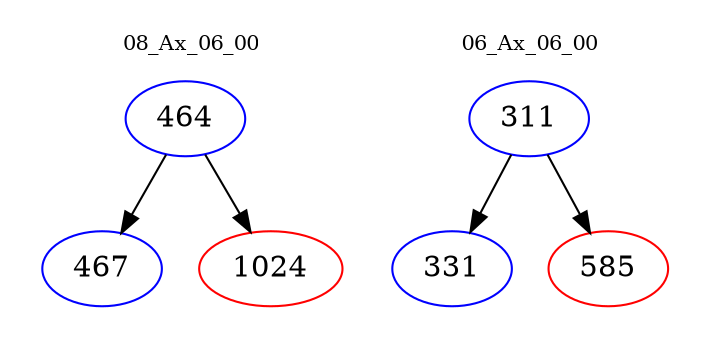 digraph{
subgraph cluster_0 {
color = white
label = "08_Ax_06_00";
fontsize=10;
T0_464 [label="464", color="blue"]
T0_464 -> T0_467 [color="black"]
T0_467 [label="467", color="blue"]
T0_464 -> T0_1024 [color="black"]
T0_1024 [label="1024", color="red"]
}
subgraph cluster_1 {
color = white
label = "06_Ax_06_00";
fontsize=10;
T1_311 [label="311", color="blue"]
T1_311 -> T1_331 [color="black"]
T1_331 [label="331", color="blue"]
T1_311 -> T1_585 [color="black"]
T1_585 [label="585", color="red"]
}
}
